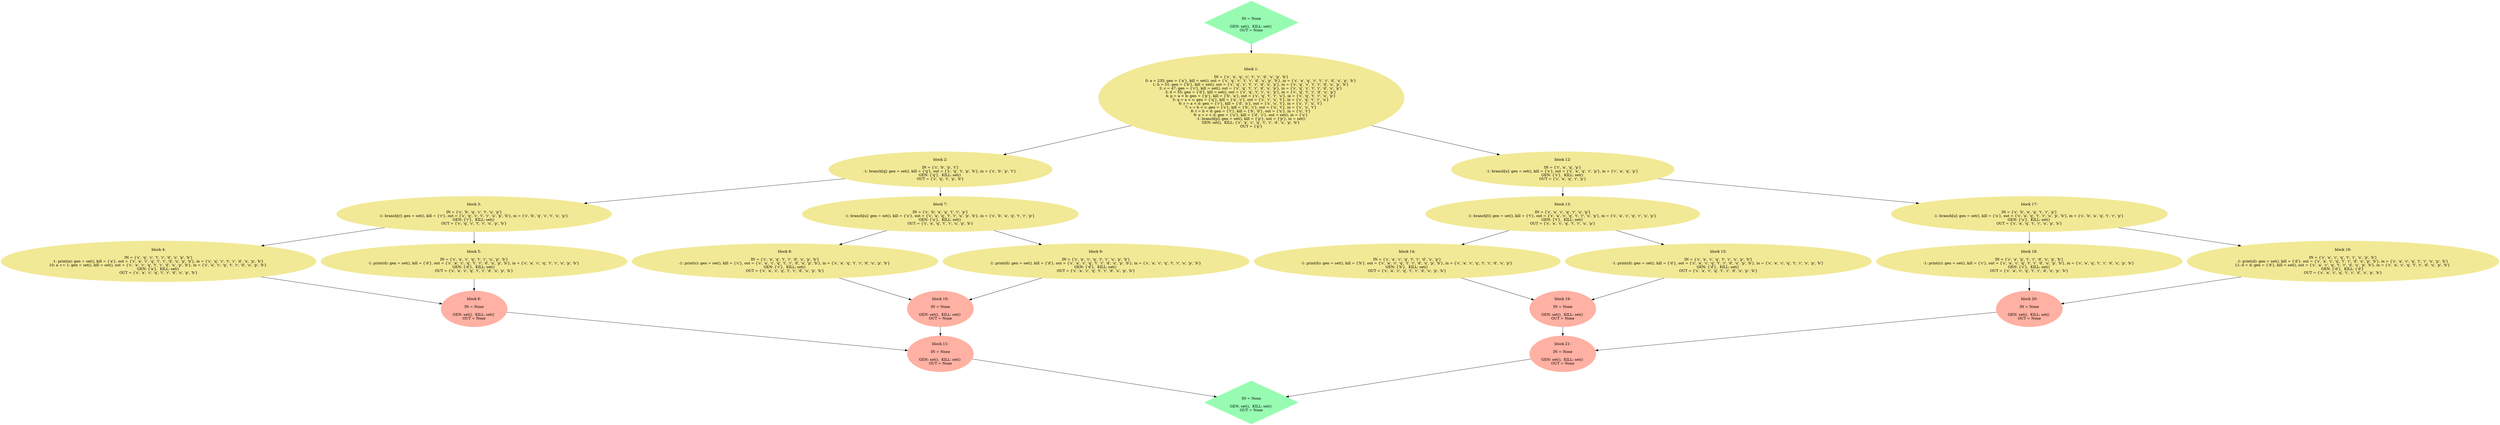 // CFG
digraph {
	node [color="#97fcb2" shape=diamond style=filled]
	0 [label="
IN = None

GEN: set(),  KILL: set() 
OUT = None"]
	node [color="#f2e996" shape=ellipse style=filled]
	1 [label="block 1:

IN = {'s', 'a', 'q', 'c', 't', 'r', 'd', 'u', 'p', 'b'}
0: a = 235: gen = {'a'}, kill = set(), out = {'s', 'q', 'c', 't', 'r', 'd', 'u', 'p', 'b'}, in = {'s', 'a', 'q', 'c', 't', 'r', 'd', 'u', 'p', 'b'} 
1: b = 51: gen = {'b'}, kill = set(), out = {'s', 'q', 'c', 't', 'r', 'd', 'u', 'p'}, in = {'s', 'q', 'c', 't', 'r', 'd', 'u', 'p', 'b'} 
2: c = 47: gen = {'c'}, kill = set(), out = {'s', 'q', 't', 'r', 'd', 'u', 'p'}, in = {'s', 'q', 'c', 't', 'r', 'd', 'u', 'p'} 
3: d = 55: gen = {'d'}, kill = set(), out = {'s', 'q', 't', 'r', 'u', 'p'}, in = {'s', 'q', 't', 'r', 'd', 'u', 'p'} 
4: p = a < b: gen = {'p'}, kill = {'b', 'a'}, out = {'s', 'q', 't', 'r', 'u'}, in = {'s', 'q', 't', 'r', 'u', 'p'} 
5: q = a < c: gen = {'q'}, kill = {'a', 'c'}, out = {'s', 'r', 'u', 't'}, in = {'s', 'q', 't', 'r', 'u'} 
6: r = a < d: gen = {'r'}, kill = {'d', 'a'}, out = {'s', 'u', 't'}, in = {'s', 'r', 'u', 't'} 
7: s = b < c: gen = {'s'}, kill = {'b', 'c'}, out = {'u', 't'}, in = {'s', 'u', 't'} 
8: t = b < d: gen = {'t'}, kill = {'b', 'd'}, out = {'u'}, in = {'u', 't'} 
9: u = c < d: gen = {'u'}, kill = {'d', 'c'}, out = set(), in = {'u'} 
-1: branch[p]: gen = set(), kill = {'p'}, out = {'p'}, in = set() 
GEN: set(),  KILL: {'s', 'a', 'c', 'q', 't', 'r', 'd', 'u', 'p', 'b'} 
OUT = {'p'}"]
	node [color="#f2e996" shape=ellipse style=filled]
	2 [label="block 2:

IN = {'s', 'b', 'p', 't'}
-1: branch[q]: gen = set(), kill = {'q'}, out = {'s', 'q', 't', 'p', 'b'}, in = {'s', 'b', 'p', 't'} 
GEN: {'q'},  KILL: set() 
OUT = {'s', 'q', 't', 'p', 'b'}"]
	node [color="#f2e996" shape=ellipse style=filled]
	3 [label="block 3:

IN = {'s', 'b', 'q', 'c', 't', 'u', 'p'}
-1: branch[r]: gen = set(), kill = {'r'}, out = {'s', 'q', 'c', 't', 'r', 'u', 'p', 'b'}, in = {'s', 'b', 'q', 'c', 't', 'u', 'p'} 
GEN: {'r'},  KILL: set() 
OUT = {'s', 'q', 'c', 't', 'r', 'u', 'p', 'b'}"]
	node [color="#f2e996" shape=ellipse style=filled]
	4 [label="block 4:

IN = {'s', 'q', 'c', 't', 'r', 'd', 'u', 'p', 'b'}
-1: print(a): gen = set(), kill = {'a'}, out = {'s', 'a', 'c', 'q', 't', 'r', 'd', 'u', 'p', 'b'}, in = {'s', 'q', 'c', 't', 'r', 'd', 'u', 'p', 'b'} 
10: a += 1: gen = set(), kill = set(), out = {'s', 'a', 'c', 'q', 't', 'r', 'd', 'u', 'p', 'b'}, in = {'s', 'a', 'c', 'q', 't', 'r', 'd', 'u', 'p', 'b'} 
GEN: {'a'},  KILL: set() 
OUT = {'s', 'a', 'c', 'q', 't', 'r', 'd', 'u', 'p', 'b'}"]
	node [color="#f2e996" shape=ellipse style=filled]
	5 [label="block 5:

IN = {'s', 'a', 'c', 'q', 't', 'r', 'u', 'p', 'b'}
-1: print(d): gen = set(), kill = {'d'}, out = {'s', 'a', 'c', 'q', 't', 'r', 'd', 'u', 'p', 'b'}, in = {'s', 'a', 'c', 'q', 't', 'r', 'u', 'p', 'b'} 
GEN: {'d'},  KILL: set() 
OUT = {'s', 'a', 'c', 'q', 't', 'r', 'd', 'u', 'p', 'b'}"]
	node [color="#f2e996" shape=ellipse style=filled]
	node [color="#ffb1a3" shape=ellipse style=filled]
	6 [label="block 6:

IN = None

GEN: set(),  KILL: set() 
OUT = None"]
	node [color="#f2e996" shape=ellipse style=filled]
	7 [label="block 7:

IN = {'s', 'b', 'a', 'q', 't', 'r', 'p'}
-1: branch[u]: gen = set(), kill = {'u'}, out = {'s', 'a', 'q', 't', 'r', 'u', 'p', 'b'}, in = {'s', 'b', 'a', 'q', 't', 'r', 'p'} 
GEN: {'u'},  KILL: set() 
OUT = {'s', 'a', 'q', 't', 'r', 'u', 'p', 'b'}"]
	node [color="#f2e996" shape=ellipse style=filled]
	8 [label="block 8:

IN = {'s', 'a', 'q', 't', 'r', 'd', 'u', 'p', 'b'}
-1: print(c): gen = set(), kill = {'c'}, out = {'s', 'a', 'c', 'q', 't', 'r', 'd', 'u', 'p', 'b'}, in = {'s', 'a', 'q', 't', 'r', 'd', 'u', 'p', 'b'} 
GEN: {'c'},  KILL: set() 
OUT = {'s', 'a', 'c', 'q', 't', 'r', 'd', 'u', 'p', 'b'}"]
	node [color="#f2e996" shape=ellipse style=filled]
	9 [label="block 9:

IN = {'s', 'a', 'c', 'q', 't', 'r', 'u', 'p', 'b'}
-1: print(d): gen = set(), kill = {'d'}, out = {'s', 'a', 'c', 'q', 't', 'r', 'd', 'u', 'p', 'b'}, in = {'s', 'a', 'c', 'q', 't', 'r', 'u', 'p', 'b'} 
GEN: {'d'},  KILL: set() 
OUT = {'s', 'a', 'c', 'q', 't', 'r', 'd', 'u', 'p', 'b'}"]
	node [color="#f2e996" shape=ellipse style=filled]
	node [color="#ffb1a3" shape=ellipse style=filled]
	10 [label="block 10:

IN = None

GEN: set(),  KILL: set() 
OUT = None"]
	node [color="#f2e996" shape=ellipse style=filled]
	node [color="#ffb1a3" shape=ellipse style=filled]
	11 [label="block 11:

IN = None

GEN: set(),  KILL: set() 
OUT = None"]
	node [color="#f2e996" shape=ellipse style=filled]
	12 [label="block 12:

IN = {'r', 'a', 'q', 'p'}
-1: branch[s]: gen = set(), kill = {'s'}, out = {'s', 'a', 'q', 'r', 'p'}, in = {'r', 'a', 'q', 'p'} 
GEN: {'s'},  KILL: set() 
OUT = {'s', 'a', 'q', 'r', 'p'}"]
	node [color="#f2e996" shape=ellipse style=filled]
	13 [label="block 13:

IN = {'s', 'a', 'c', 'q', 'r', 'u', 'p'}
-1: branch[t]: gen = set(), kill = {'t'}, out = {'s', 'a', 'c', 'q', 't', 'r', 'u', 'p'}, in = {'s', 'a', 'c', 'q', 'r', 'u', 'p'} 
GEN: {'t'},  KILL: set() 
OUT = {'s', 'a', 'c', 'q', 't', 'r', 'u', 'p'}"]
	node [color="#f2e996" shape=ellipse style=filled]
	14 [label="block 14:

IN = {'s', 'a', 'c', 'q', 't', 'r', 'd', 'u', 'p'}
-1: print(b): gen = set(), kill = {'b'}, out = {'s', 'a', 'c', 'q', 't', 'r', 'd', 'u', 'p', 'b'}, in = {'s', 'a', 'c', 'q', 't', 'r', 'd', 'u', 'p'} 
GEN: {'b'},  KILL: set() 
OUT = {'s', 'a', 'c', 'q', 't', 'r', 'd', 'u', 'p', 'b'}"]
	node [color="#f2e996" shape=ellipse style=filled]
	15 [label="block 15:

IN = {'s', 'a', 'c', 'q', 't', 'r', 'u', 'p', 'b'}
-1: print(d): gen = set(), kill = {'d'}, out = {'s', 'a', 'c', 'q', 't', 'r', 'd', 'u', 'p', 'b'}, in = {'s', 'a', 'c', 'q', 't', 'r', 'u', 'p', 'b'} 
GEN: {'d'},  KILL: set() 
OUT = {'s', 'a', 'c', 'q', 't', 'r', 'd', 'u', 'p', 'b'}"]
	node [color="#f2e996" shape=ellipse style=filled]
	node [color="#ffb1a3" shape=ellipse style=filled]
	16 [label="block 16:

IN = None

GEN: set(),  KILL: set() 
OUT = None"]
	node [color="#f2e996" shape=ellipse style=filled]
	17 [label="block 17:

IN = {'s', 'b', 'a', 'q', 't', 'r', 'p'}
-1: branch[u]: gen = set(), kill = {'u'}, out = {'s', 'a', 'q', 't', 'r', 'u', 'p', 'b'}, in = {'s', 'b', 'a', 'q', 't', 'r', 'p'} 
GEN: {'u'},  KILL: set() 
OUT = {'s', 'a', 'q', 't', 'r', 'u', 'p', 'b'}"]
	node [color="#f2e996" shape=ellipse style=filled]
	18 [label="block 18:

IN = {'s', 'a', 'q', 't', 'r', 'd', 'u', 'p', 'b'}
-1: print(c): gen = set(), kill = {'c'}, out = {'s', 'a', 'c', 'q', 't', 'r', 'd', 'u', 'p', 'b'}, in = {'s', 'a', 'q', 't', 'r', 'd', 'u', 'p', 'b'} 
GEN: {'c'},  KILL: set() 
OUT = {'s', 'a', 'c', 'q', 't', 'r', 'd', 'u', 'p', 'b'}"]
	node [color="#f2e996" shape=ellipse style=filled]
	19 [label="block 19:

IN = {'s', 'a', 'c', 'q', 't', 'r', 'u', 'p', 'b'}
-1: print(d): gen = set(), kill = {'d'}, out = {'s', 'a', 'c', 'q', 't', 'r', 'd', 'u', 'p', 'b'}, in = {'s', 'a', 'c', 'q', 't', 'r', 'u', 'p', 'b'} 
11: d = d: gen = {'d'}, kill = set(), out = {'s', 'a', 'c', 'q', 't', 'r', 'd', 'u', 'p', 'b'}, in = {'s', 'a', 'c', 'q', 't', 'r', 'd', 'u', 'p', 'b'} 
GEN: {'d'},  KILL: {'d'} 
OUT = {'s', 'a', 'c', 'q', 't', 'r', 'd', 'u', 'p', 'b'}"]
	node [color="#f2e996" shape=ellipse style=filled]
	node [color="#ffb1a3" shape=ellipse style=filled]
	20 [label="block 20:

IN = None

GEN: set(),  KILL: set() 
OUT = None"]
	node [color="#f2e996" shape=ellipse style=filled]
	node [color="#ffb1a3" shape=ellipse style=filled]
	21 [label="block 21:

IN = None

GEN: set(),  KILL: set() 
OUT = None"]
	node [color="#f2e996" shape=ellipse style=filled]
	node [color="#97fcb2" shape=diamond style=filled]
	22 [label="
IN = None

GEN: set(),  KILL: set() 
OUT = None"]
	node [color="#f2e996" shape=ellipse style=filled]
	0 -> 1
	1 -> 2
	1 -> 12
	2 -> 3
	2 -> 7
	3 -> 4
	3 -> 5
	4 -> 6
	5 -> 6
	6 -> 11
	7 -> 8
	7 -> 9
	8 -> 10
	9 -> 10
	10 -> 11
	11 -> 22
	12 -> 13
	12 -> 17
	13 -> 14
	13 -> 15
	14 -> 16
	15 -> 16
	16 -> 21
	17 -> 18
	17 -> 19
	18 -> 20
	19 -> 20
	20 -> 21
	21 -> 22
}
